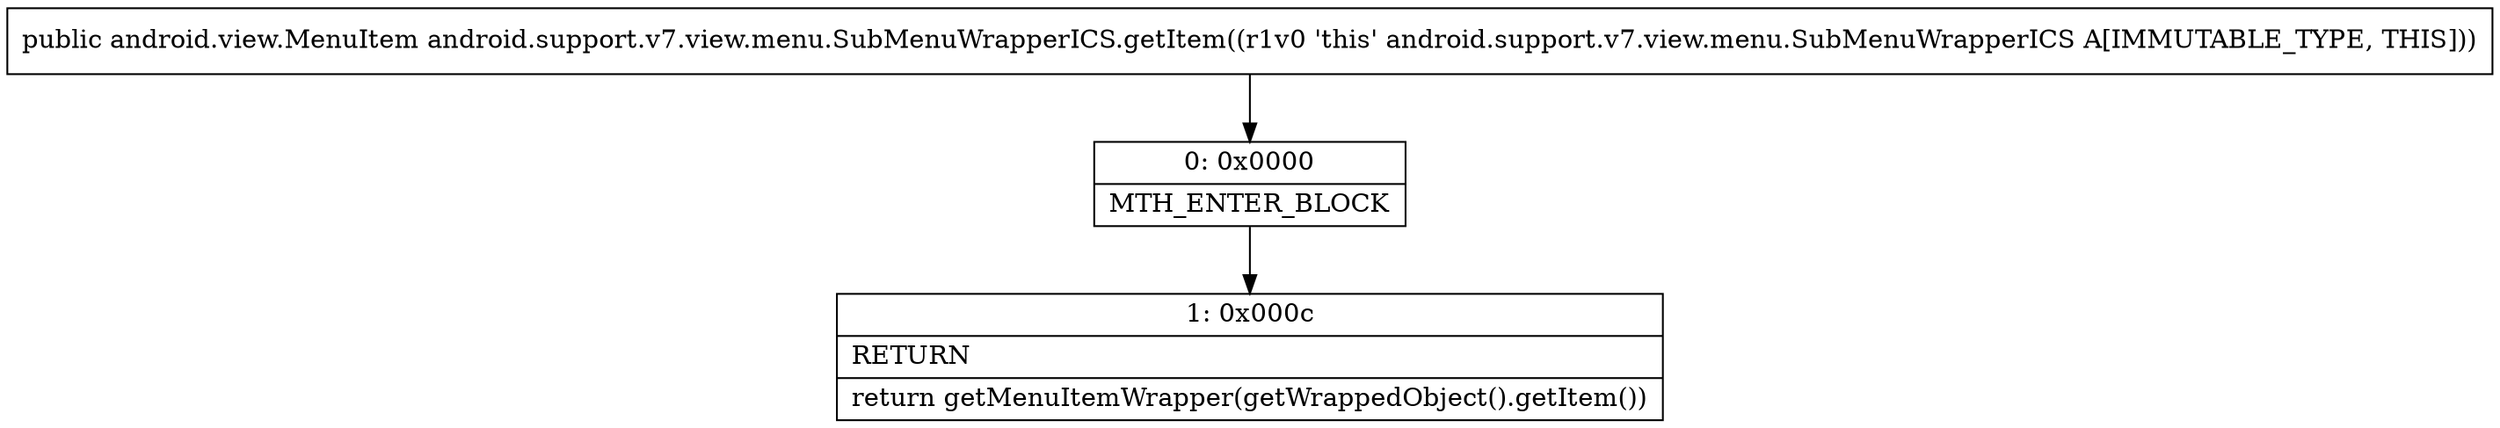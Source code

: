 digraph "CFG forandroid.support.v7.view.menu.SubMenuWrapperICS.getItem()Landroid\/view\/MenuItem;" {
Node_0 [shape=record,label="{0\:\ 0x0000|MTH_ENTER_BLOCK\l}"];
Node_1 [shape=record,label="{1\:\ 0x000c|RETURN\l|return getMenuItemWrapper(getWrappedObject().getItem())\l}"];
MethodNode[shape=record,label="{public android.view.MenuItem android.support.v7.view.menu.SubMenuWrapperICS.getItem((r1v0 'this' android.support.v7.view.menu.SubMenuWrapperICS A[IMMUTABLE_TYPE, THIS])) }"];
MethodNode -> Node_0;
Node_0 -> Node_1;
}

